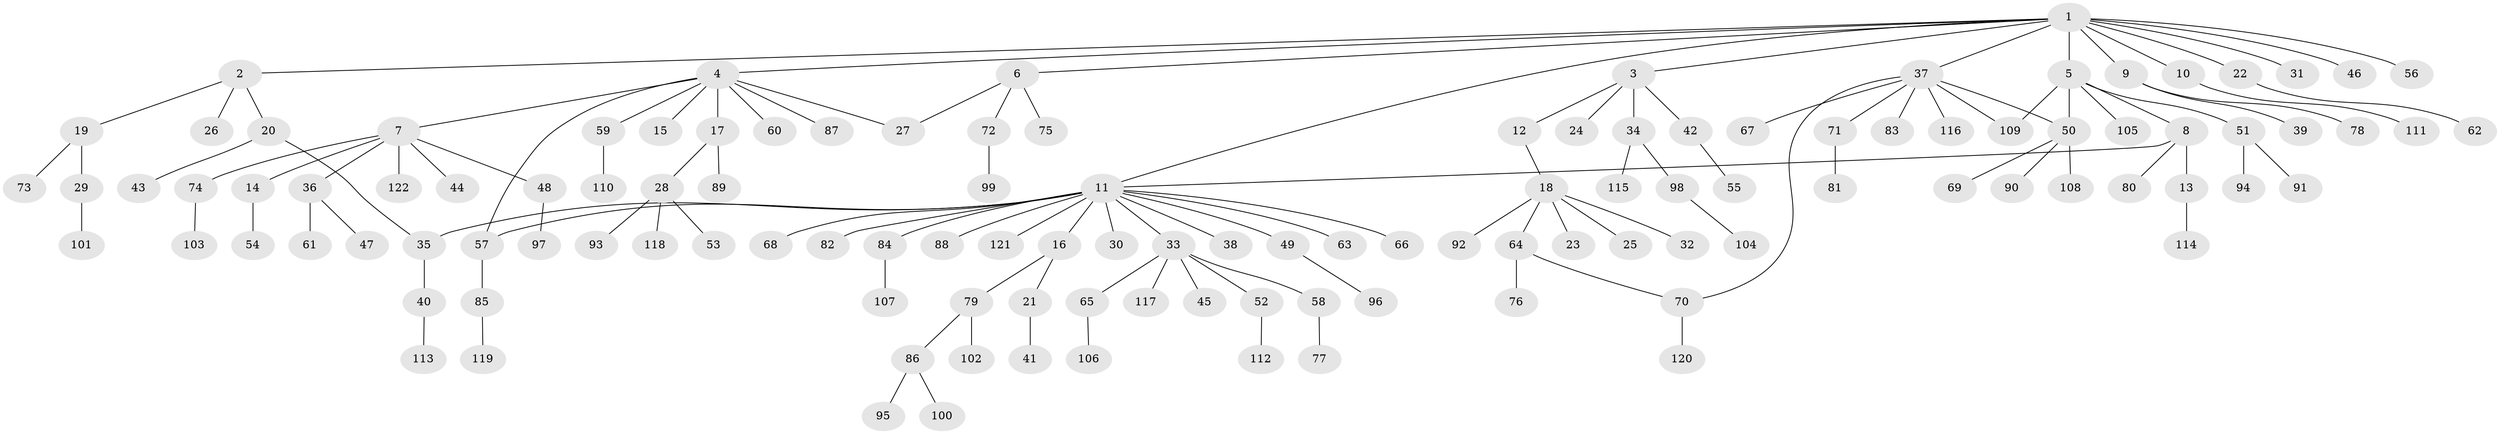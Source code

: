 // Generated by graph-tools (version 1.1) at 2025/35/03/09/25 02:35:32]
// undirected, 122 vertices, 128 edges
graph export_dot {
graph [start="1"]
  node [color=gray90,style=filled];
  1;
  2;
  3;
  4;
  5;
  6;
  7;
  8;
  9;
  10;
  11;
  12;
  13;
  14;
  15;
  16;
  17;
  18;
  19;
  20;
  21;
  22;
  23;
  24;
  25;
  26;
  27;
  28;
  29;
  30;
  31;
  32;
  33;
  34;
  35;
  36;
  37;
  38;
  39;
  40;
  41;
  42;
  43;
  44;
  45;
  46;
  47;
  48;
  49;
  50;
  51;
  52;
  53;
  54;
  55;
  56;
  57;
  58;
  59;
  60;
  61;
  62;
  63;
  64;
  65;
  66;
  67;
  68;
  69;
  70;
  71;
  72;
  73;
  74;
  75;
  76;
  77;
  78;
  79;
  80;
  81;
  82;
  83;
  84;
  85;
  86;
  87;
  88;
  89;
  90;
  91;
  92;
  93;
  94;
  95;
  96;
  97;
  98;
  99;
  100;
  101;
  102;
  103;
  104;
  105;
  106;
  107;
  108;
  109;
  110;
  111;
  112;
  113;
  114;
  115;
  116;
  117;
  118;
  119;
  120;
  121;
  122;
  1 -- 2;
  1 -- 3;
  1 -- 4;
  1 -- 5;
  1 -- 6;
  1 -- 9;
  1 -- 10;
  1 -- 11;
  1 -- 22;
  1 -- 31;
  1 -- 37;
  1 -- 46;
  1 -- 56;
  2 -- 19;
  2 -- 20;
  2 -- 26;
  3 -- 12;
  3 -- 24;
  3 -- 34;
  3 -- 42;
  4 -- 7;
  4 -- 15;
  4 -- 17;
  4 -- 27;
  4 -- 57;
  4 -- 59;
  4 -- 60;
  4 -- 87;
  5 -- 8;
  5 -- 50;
  5 -- 51;
  5 -- 105;
  5 -- 109;
  6 -- 27;
  6 -- 72;
  6 -- 75;
  7 -- 14;
  7 -- 36;
  7 -- 44;
  7 -- 48;
  7 -- 74;
  7 -- 122;
  8 -- 11;
  8 -- 13;
  8 -- 80;
  9 -- 39;
  9 -- 78;
  10 -- 111;
  11 -- 16;
  11 -- 30;
  11 -- 33;
  11 -- 35;
  11 -- 38;
  11 -- 49;
  11 -- 57;
  11 -- 63;
  11 -- 66;
  11 -- 68;
  11 -- 82;
  11 -- 84;
  11 -- 88;
  11 -- 121;
  12 -- 18;
  13 -- 114;
  14 -- 54;
  16 -- 21;
  16 -- 79;
  17 -- 28;
  17 -- 89;
  18 -- 23;
  18 -- 25;
  18 -- 32;
  18 -- 64;
  18 -- 92;
  19 -- 29;
  19 -- 73;
  20 -- 35;
  20 -- 43;
  21 -- 41;
  22 -- 62;
  28 -- 53;
  28 -- 93;
  28 -- 118;
  29 -- 101;
  33 -- 45;
  33 -- 52;
  33 -- 58;
  33 -- 65;
  33 -- 117;
  34 -- 98;
  34 -- 115;
  35 -- 40;
  36 -- 47;
  36 -- 61;
  37 -- 50;
  37 -- 67;
  37 -- 70;
  37 -- 71;
  37 -- 83;
  37 -- 109;
  37 -- 116;
  40 -- 113;
  42 -- 55;
  48 -- 97;
  49 -- 96;
  50 -- 69;
  50 -- 90;
  50 -- 108;
  51 -- 91;
  51 -- 94;
  52 -- 112;
  57 -- 85;
  58 -- 77;
  59 -- 110;
  64 -- 70;
  64 -- 76;
  65 -- 106;
  70 -- 120;
  71 -- 81;
  72 -- 99;
  74 -- 103;
  79 -- 86;
  79 -- 102;
  84 -- 107;
  85 -- 119;
  86 -- 95;
  86 -- 100;
  98 -- 104;
}

